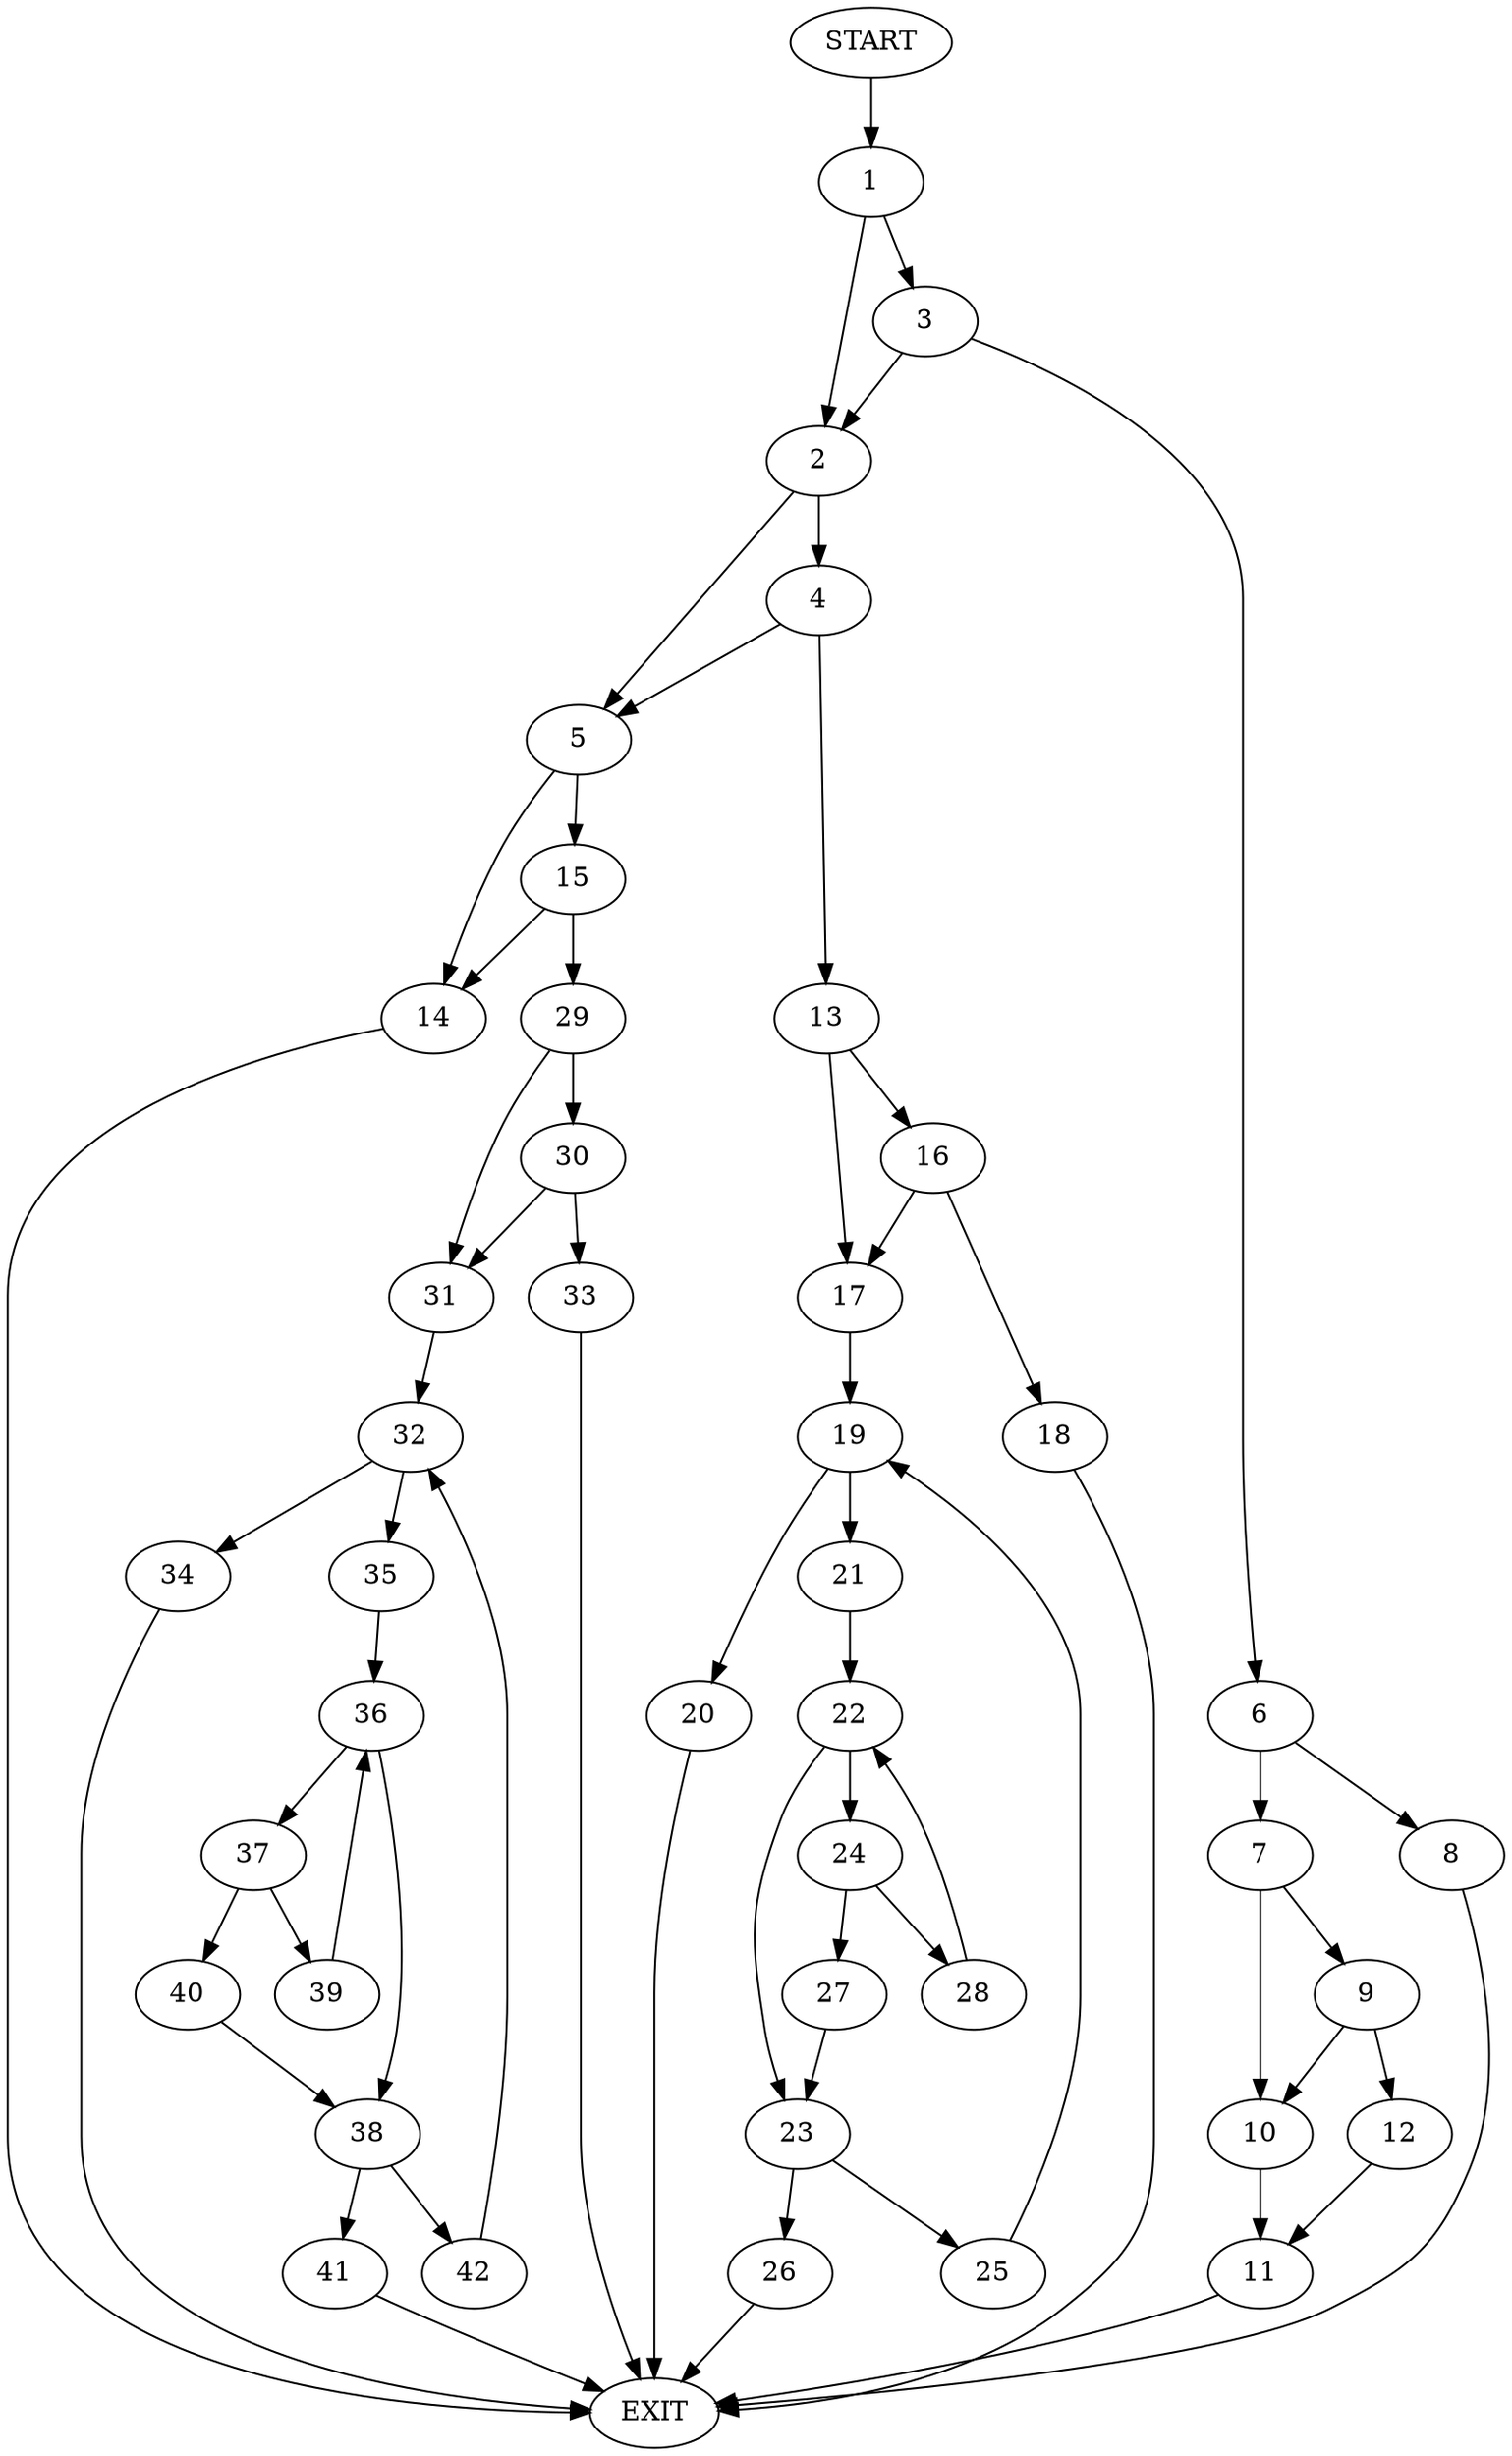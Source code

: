 digraph {
0 [label="START"]
43 [label="EXIT"]
0 -> 1
1 -> 2
1 -> 3
2 -> 4
2 -> 5
3 -> 2
3 -> 6
6 -> 7
6 -> 8
7 -> 9
7 -> 10
8 -> 43
10 -> 11
9 -> 12
9 -> 10
12 -> 11
11 -> 43
4 -> 13
4 -> 5
5 -> 14
5 -> 15
13 -> 16
13 -> 17
16 -> 18
16 -> 17
17 -> 19
18 -> 43
19 -> 20
19 -> 21
20 -> 43
21 -> 22
22 -> 23
22 -> 24
23 -> 25
23 -> 26
24 -> 27
24 -> 28
27 -> 23
28 -> 22
25 -> 19
26 -> 43
14 -> 43
15 -> 14
15 -> 29
29 -> 30
29 -> 31
31 -> 32
30 -> 33
30 -> 31
33 -> 43
32 -> 34
32 -> 35
34 -> 43
35 -> 36
36 -> 37
36 -> 38
37 -> 39
37 -> 40
38 -> 41
38 -> 42
39 -> 36
40 -> 38
41 -> 43
42 -> 32
}
